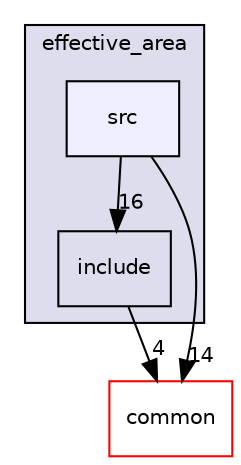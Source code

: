 digraph "/home/runner/work/OMSim/OMSim/effective_area/src" {
  compound=true
  node [ fontsize="10", fontname="Helvetica"];
  edge [ labelfontsize="10", labelfontname="Helvetica"];
  subgraph clusterdir_0508a806709bbb036eb481438c5edd07 {
    graph [ bgcolor="#ddddee", pencolor="black", label="effective_area" fontname="Helvetica", fontsize="10", URL="dir_0508a806709bbb036eb481438c5edd07.html"]
  dir_067620130b80b08c0f6387663e9785ff [shape=box label="include" URL="dir_067620130b80b08c0f6387663e9785ff.html"];
  dir_d37c0932b77460c292883242d0a02c13 [shape=box, label="src", style="filled", fillcolor="#eeeeff", pencolor="black", URL="dir_d37c0932b77460c292883242d0a02c13.html"];
  }
  dir_bdd9a5d540de89e9fe90efdfc6973a4f [shape=box label="common" fillcolor="white" style="filled" color="red" URL="dir_bdd9a5d540de89e9fe90efdfc6973a4f.html"];
  dir_d37c0932b77460c292883242d0a02c13->dir_067620130b80b08c0f6387663e9785ff [headlabel="16", labeldistance=1.5 headhref="dir_000005_000004.html"];
  dir_d37c0932b77460c292883242d0a02c13->dir_bdd9a5d540de89e9fe90efdfc6973a4f [headlabel="14", labeldistance=1.5 headhref="dir_000005_000000.html"];
  dir_067620130b80b08c0f6387663e9785ff->dir_bdd9a5d540de89e9fe90efdfc6973a4f [headlabel="4", labeldistance=1.5 headhref="dir_000004_000000.html"];
}
